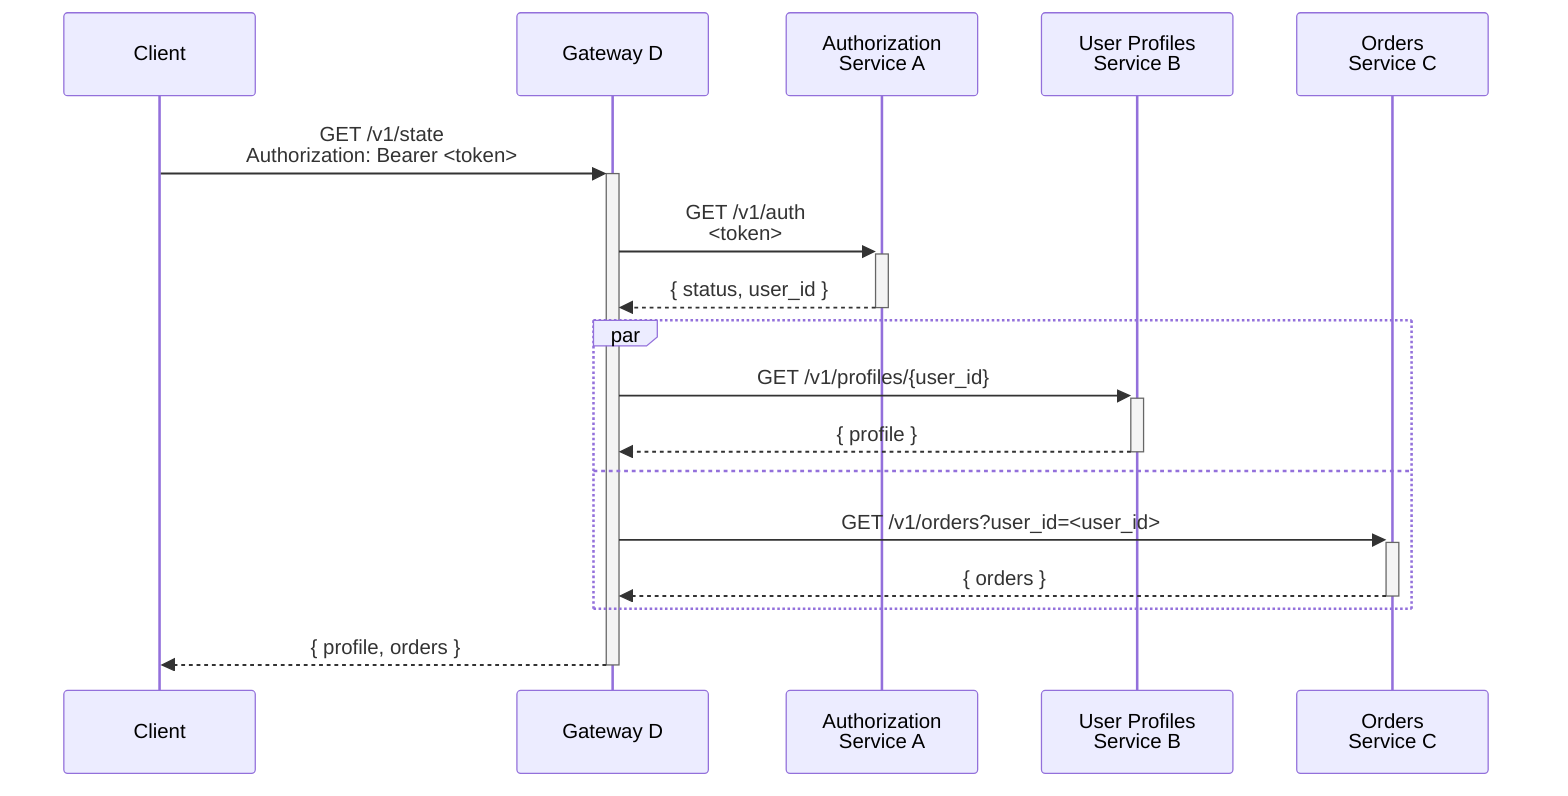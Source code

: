 sequenceDiagram
    participant U as Client
    participant D as Gateway D
    participant A as Authorization<br/>Service A
    participant B as User Profiles<br/>Service B
    participant C as Orders<br/>Service C
    U->>+D: GET /v1/state<br/>Authorization: Bearer #60;token#62;
    D->>+A: GET /v1/auth<br/>#60;token#62;
    A-->>-D: { status, user_id }
    par
        D->>+B: GET /v1/profiles/{user_id}
        B-->>-D: { profile }
    and 
        D->>+C: GET /v1/orders?user_id=#60;user_id#62;
        C-->>-D: { orders }
    end
    D-->>-U: { profile, orders }
